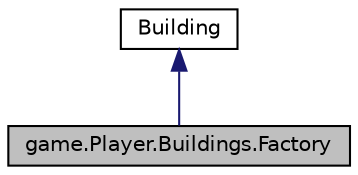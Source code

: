 digraph "game.Player.Buildings.Factory"
{
 // LATEX_PDF_SIZE
  edge [fontname="Helvetica",fontsize="10",labelfontname="Helvetica",labelfontsize="10"];
  node [fontname="Helvetica",fontsize="10",shape=record];
  Node1 [label="game.Player.Buildings.Factory",height=0.2,width=0.4,color="black", fillcolor="grey75", style="filled", fontcolor="black",tooltip="Класс Factory служит для производства компонентов разного уровня в замен на железо и энергию"];
  Node2 -> Node1 [dir="back",color="midnightblue",fontsize="10",style="solid"];
  Node2 [label="Building",height=0.2,width=0.4,color="black", fillcolor="white", style="filled",URL="$classgame_1_1_player_1_1_building.html",tooltip="Класс Building даёт возможность строительства игроку. Так же предоставляет возможность улучшать здани..."];
}
